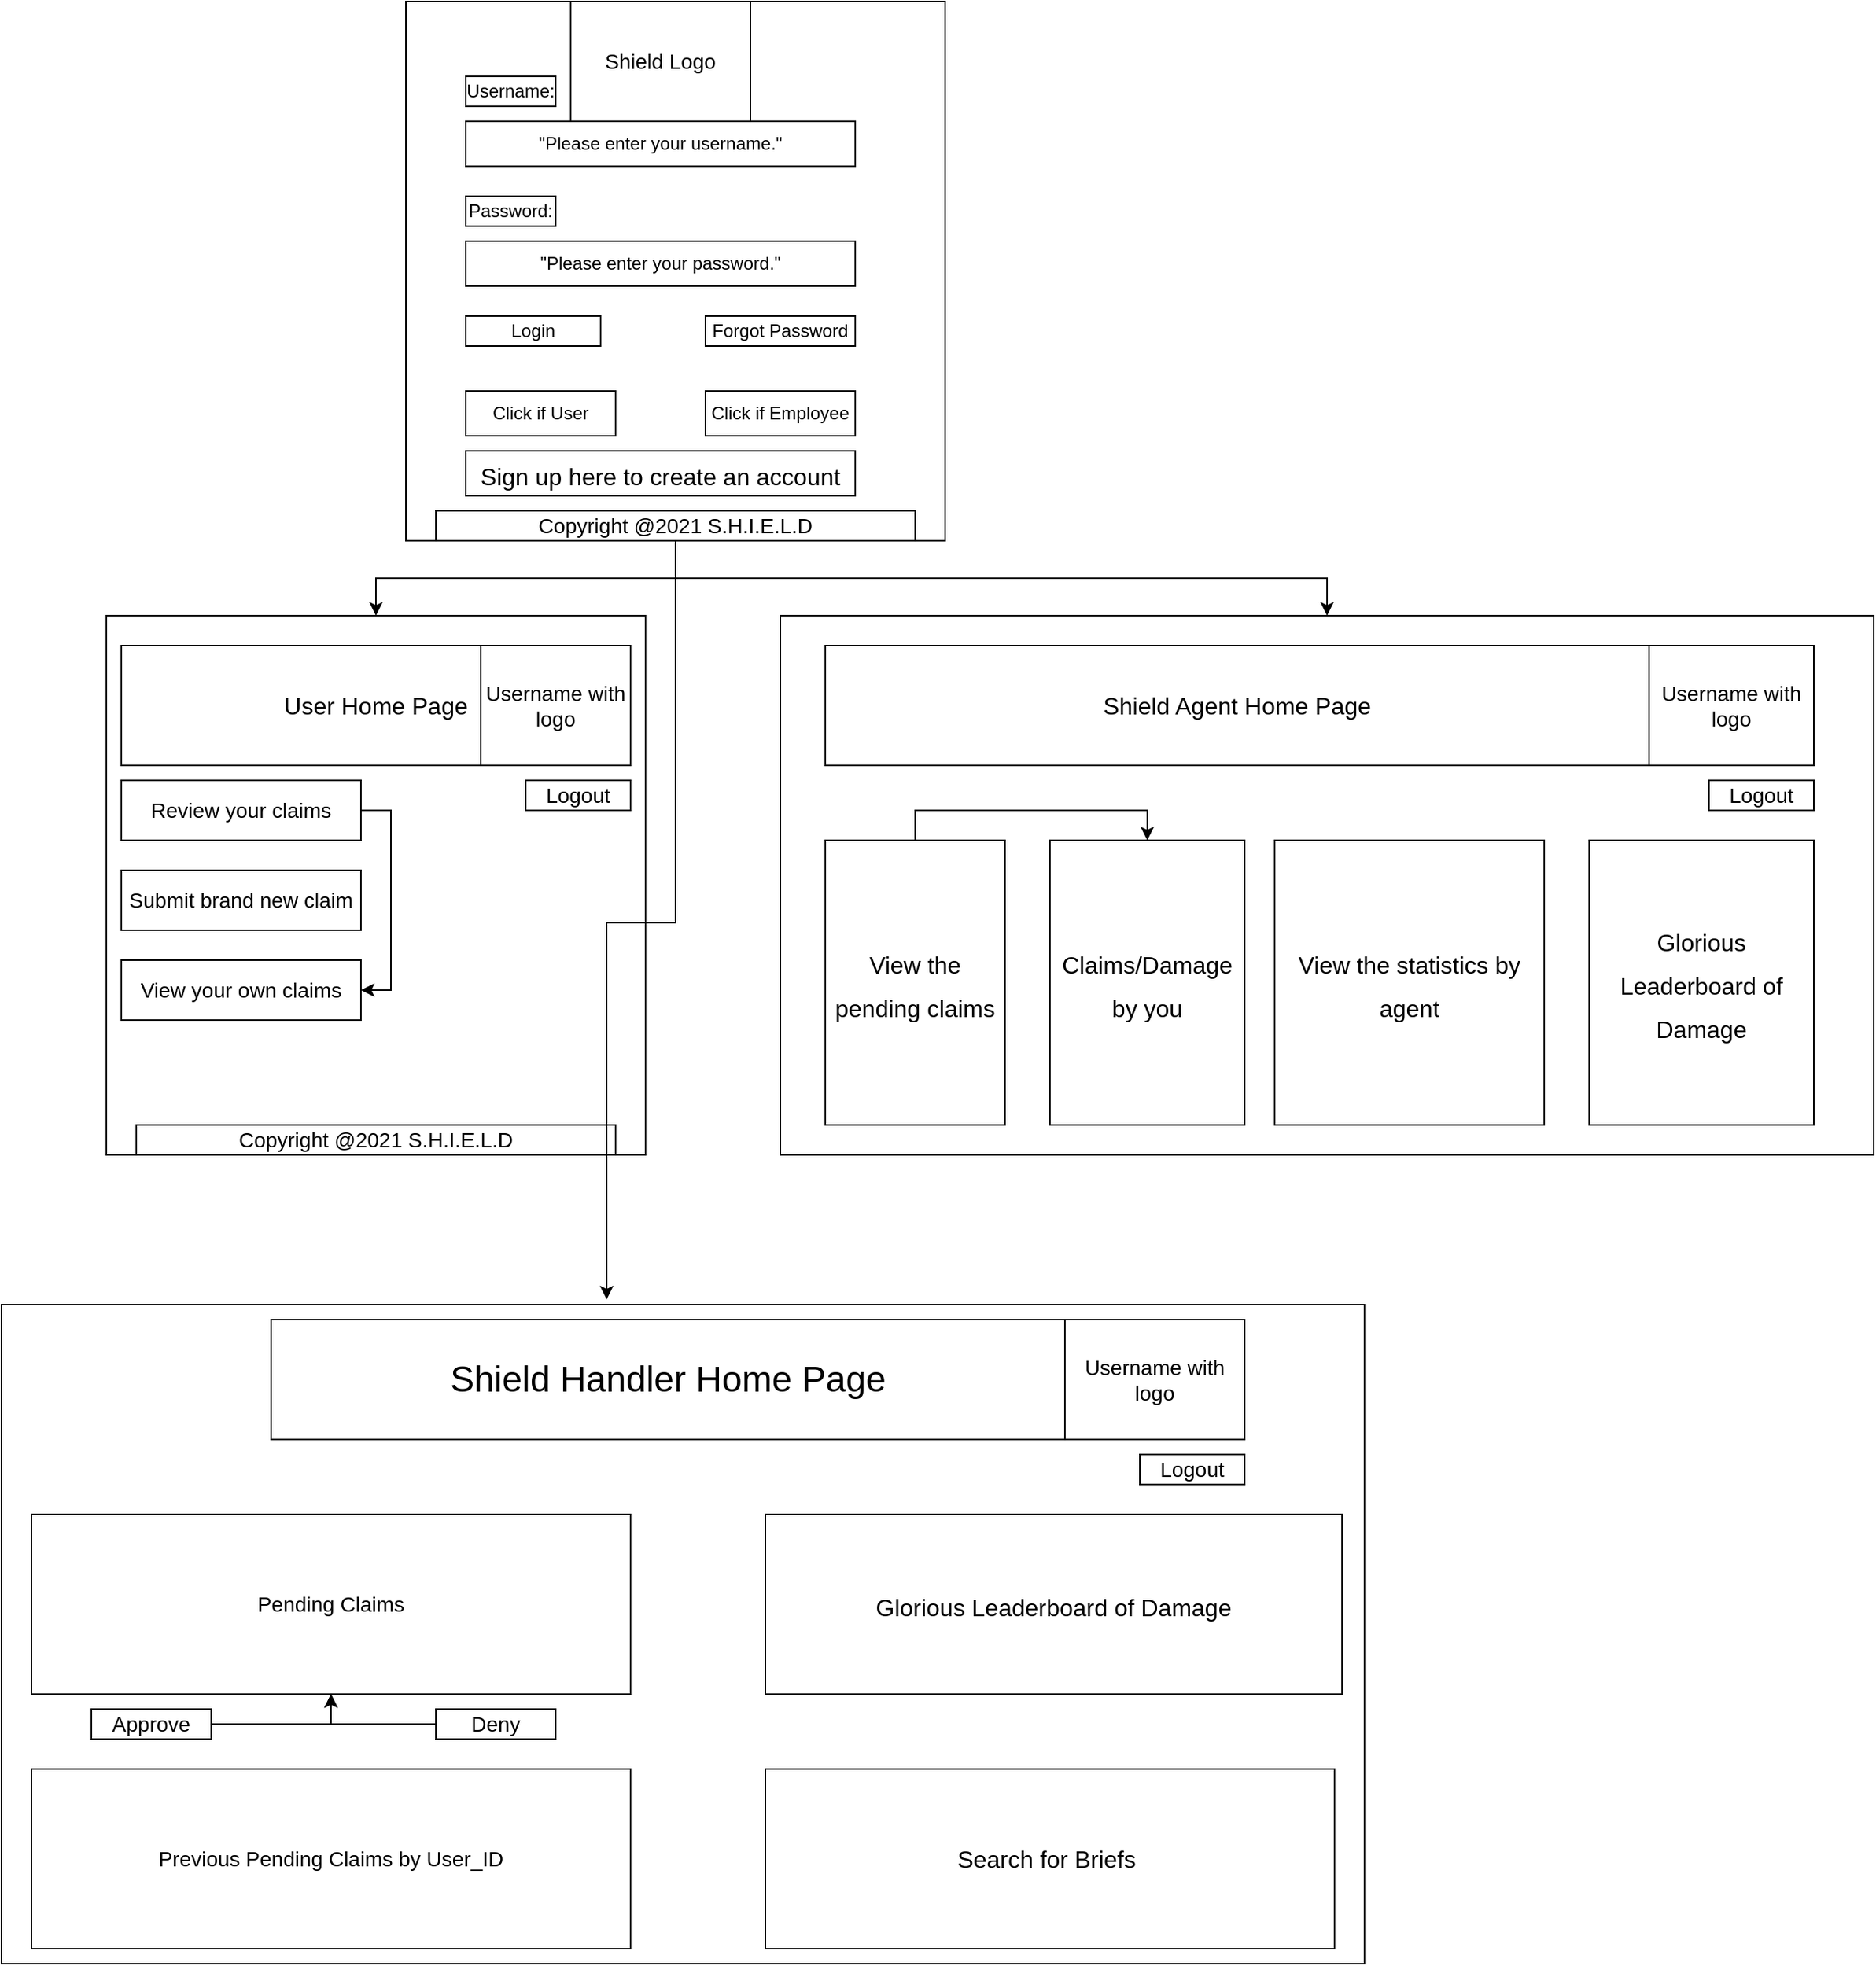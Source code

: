 <mxfile version="16.1.4" type="device"><diagram id="tl9kObZUDcoosKUbxvc_" name="Page-1"><mxGraphModel dx="2272" dy="762" grid="1" gridSize="10" guides="1" tooltips="1" connect="1" arrows="1" fold="1" page="1" pageScale="1" pageWidth="850" pageHeight="1100" math="0" shadow="0"><root><mxCell id="0"/><mxCell id="1" parent="0"/><mxCell id="szPZTDIBrH7VnwqhtIjg-228" style="edgeStyle=orthogonalEdgeStyle;rounded=0;orthogonalLoop=1;jettySize=auto;html=1;exitX=0.5;exitY=1;exitDx=0;exitDy=0;entryX=0.5;entryY=0;entryDx=0;entryDy=0;" parent="1" source="szPZTDIBrH7VnwqhtIjg-2" target="szPZTDIBrH7VnwqhtIjg-225" edge="1"><mxGeometry relative="1" as="geometry"/></mxCell><mxCell id="szPZTDIBrH7VnwqhtIjg-2" value="" style="whiteSpace=wrap;html=1;aspect=fixed;" parent="1" vertex="1"><mxGeometry x="210" y="30" width="360" height="360" as="geometry"/></mxCell><mxCell id="szPZTDIBrH7VnwqhtIjg-3" value="Click if User" style="rounded=0;whiteSpace=wrap;html=1;" parent="1" vertex="1"><mxGeometry x="250" y="290" width="100" height="30" as="geometry"/></mxCell><mxCell id="szPZTDIBrH7VnwqhtIjg-4" value="Click if Employee" style="rounded=0;whiteSpace=wrap;html=1;" parent="1" vertex="1"><mxGeometry x="410" y="290" width="100" height="30" as="geometry"/></mxCell><mxCell id="szPZTDIBrH7VnwqhtIjg-5" value="&quot;Please enter your password.&quot;" style="rounded=0;whiteSpace=wrap;html=1;" parent="1" vertex="1"><mxGeometry x="250" y="190" width="260" height="30" as="geometry"/></mxCell><mxCell id="szPZTDIBrH7VnwqhtIjg-7" value="&quot;Please enter your username.&quot;" style="rounded=0;whiteSpace=wrap;html=1;" parent="1" vertex="1"><mxGeometry x="250" y="110" width="260" height="30" as="geometry"/></mxCell><mxCell id="szPZTDIBrH7VnwqhtIjg-8" value="Username:" style="rounded=0;whiteSpace=wrap;html=1;" parent="1" vertex="1"><mxGeometry x="250" y="80" width="60" height="20" as="geometry"/></mxCell><mxCell id="szPZTDIBrH7VnwqhtIjg-9" value="Password:" style="rounded=0;whiteSpace=wrap;html=1;" parent="1" vertex="1"><mxGeometry x="250" y="160" width="60" height="20" as="geometry"/></mxCell><mxCell id="szPZTDIBrH7VnwqhtIjg-10" value="Login" style="rounded=0;whiteSpace=wrap;html=1;" parent="1" vertex="1"><mxGeometry x="250" y="240" width="90" height="20" as="geometry"/></mxCell><mxCell id="szPZTDIBrH7VnwqhtIjg-11" value="Forgot Password" style="rounded=0;whiteSpace=wrap;html=1;" parent="1" vertex="1"><mxGeometry x="410" y="240" width="100" height="20" as="geometry"/></mxCell><mxCell id="szPZTDIBrH7VnwqhtIjg-225" value="" style="whiteSpace=wrap;html=1;aspect=fixed;" parent="1" vertex="1"><mxGeometry x="10" y="440" width="360" height="360" as="geometry"/></mxCell><mxCell id="szPZTDIBrH7VnwqhtIjg-226" value="&lt;font size=&quot;3&quot;&gt;User Home Page&lt;/font&gt;" style="rounded=0;whiteSpace=wrap;html=1;" parent="1" vertex="1"><mxGeometry x="20" y="460" width="340" height="80" as="geometry"/></mxCell><mxCell id="szPZTDIBrH7VnwqhtIjg-233" value="&lt;font size=&quot;3&quot;&gt;Sign up here to create an account&lt;/font&gt;" style="rounded=0;whiteSpace=wrap;html=1;fontSize=24;" parent="1" vertex="1"><mxGeometry x="250" y="330" width="260" height="30" as="geometry"/></mxCell><mxCell id="szPZTDIBrH7VnwqhtIjg-264" style="edgeStyle=orthogonalEdgeStyle;rounded=0;orthogonalLoop=1;jettySize=auto;html=1;exitX=1;exitY=0.5;exitDx=0;exitDy=0;entryX=1;entryY=0.5;entryDx=0;entryDy=0;fontSize=14;" parent="1" source="szPZTDIBrH7VnwqhtIjg-234" target="szPZTDIBrH7VnwqhtIjg-242" edge="1"><mxGeometry relative="1" as="geometry"/></mxCell><mxCell id="szPZTDIBrH7VnwqhtIjg-234" value="Review your claims" style="rounded=0;whiteSpace=wrap;html=1;fontSize=14;" parent="1" vertex="1"><mxGeometry x="20" y="550" width="160" height="40" as="geometry"/></mxCell><mxCell id="szPZTDIBrH7VnwqhtIjg-235" value="Submit brand new claim" style="rounded=0;whiteSpace=wrap;html=1;fontSize=14;" parent="1" vertex="1"><mxGeometry x="20" y="610" width="160" height="40" as="geometry"/></mxCell><mxCell id="szPZTDIBrH7VnwqhtIjg-239" value="Username with logo" style="rounded=0;whiteSpace=wrap;html=1;fontSize=14;" parent="1" vertex="1"><mxGeometry x="260" y="460" width="100" height="80" as="geometry"/></mxCell><mxCell id="szPZTDIBrH7VnwqhtIjg-240" value="Shield Logo" style="rounded=0;whiteSpace=wrap;html=1;fontSize=14;" parent="1" vertex="1"><mxGeometry x="320" y="30" width="120" height="80" as="geometry"/></mxCell><mxCell id="szPZTDIBrH7VnwqhtIjg-241" value="Logout" style="rounded=0;whiteSpace=wrap;html=1;fontSize=14;" parent="1" vertex="1"><mxGeometry x="290" y="550" width="70" height="20" as="geometry"/></mxCell><mxCell id="szPZTDIBrH7VnwqhtIjg-242" value="View your own claims" style="rounded=0;whiteSpace=wrap;html=1;fontSize=14;" parent="1" vertex="1"><mxGeometry x="20" y="670" width="160" height="40" as="geometry"/></mxCell><mxCell id="szPZTDIBrH7VnwqhtIjg-243" value="Copyright @2021 S.H.I.E.L.D" style="rounded=0;whiteSpace=wrap;html=1;fontSize=14;" parent="1" vertex="1"><mxGeometry x="30" y="780" width="320" height="20" as="geometry"/></mxCell><mxCell id="szPZTDIBrH7VnwqhtIjg-249" style="edgeStyle=orthogonalEdgeStyle;rounded=0;orthogonalLoop=1;jettySize=auto;html=1;exitX=0.5;exitY=1;exitDx=0;exitDy=0;fontSize=14;" parent="1" source="szPZTDIBrH7VnwqhtIjg-245" target="szPZTDIBrH7VnwqhtIjg-246" edge="1"><mxGeometry relative="1" as="geometry"/></mxCell><mxCell id="szPZTDIBrH7VnwqhtIjg-255" style="edgeStyle=orthogonalEdgeStyle;rounded=0;orthogonalLoop=1;jettySize=auto;html=1;exitX=0.5;exitY=1;exitDx=0;exitDy=0;entryX=0.444;entryY=-0.008;entryDx=0;entryDy=0;entryPerimeter=0;fontSize=24;" parent="1" source="szPZTDIBrH7VnwqhtIjg-245" target="szPZTDIBrH7VnwqhtIjg-253" edge="1"><mxGeometry relative="1" as="geometry"/></mxCell><mxCell id="szPZTDIBrH7VnwqhtIjg-245" value="Copyright @2021 S.H.I.E.L.D" style="rounded=0;whiteSpace=wrap;html=1;fontSize=14;" parent="1" vertex="1"><mxGeometry x="230" y="370" width="320" height="20" as="geometry"/></mxCell><mxCell id="szPZTDIBrH7VnwqhtIjg-246" value="" style="rounded=0;whiteSpace=wrap;html=1;fontSize=14;" parent="1" vertex="1"><mxGeometry x="460" y="440" width="730" height="360" as="geometry"/></mxCell><mxCell id="szPZTDIBrH7VnwqhtIjg-250" value="&lt;font size=&quot;3&quot;&gt;Shield Agent Home Page&lt;/font&gt;" style="rounded=0;whiteSpace=wrap;html=1;fontSize=14;" parent="1" vertex="1"><mxGeometry x="490" y="460" width="550" height="80" as="geometry"/></mxCell><mxCell id="szPZTDIBrH7VnwqhtIjg-252" value="Username with logo" style="rounded=0;whiteSpace=wrap;html=1;fontSize=14;" parent="1" vertex="1"><mxGeometry x="1040" y="460" width="110" height="80" as="geometry"/></mxCell><mxCell id="szPZTDIBrH7VnwqhtIjg-253" value="" style="rounded=0;whiteSpace=wrap;html=1;fontSize=24;" parent="1" vertex="1"><mxGeometry x="-60" y="900" width="910" height="440" as="geometry"/></mxCell><mxCell id="szPZTDIBrH7VnwqhtIjg-256" value="Shield Handler Home Page" style="rounded=0;whiteSpace=wrap;html=1;fontSize=24;" parent="1" vertex="1"><mxGeometry x="120" y="910" width="530" height="80" as="geometry"/></mxCell><mxCell id="szPZTDIBrH7VnwqhtIjg-257" value="&lt;font size=&quot;3&quot;&gt;Claims/Damage by you&lt;/font&gt;" style="rounded=0;whiteSpace=wrap;html=1;fontSize=24;" parent="1" vertex="1"><mxGeometry x="640" y="590" width="130" height="190" as="geometry"/></mxCell><mxCell id="szPZTDIBrH7VnwqhtIjg-258" value="Logout" style="rounded=0;whiteSpace=wrap;html=1;fontSize=14;" parent="1" vertex="1"><mxGeometry x="1080" y="550" width="70" height="20" as="geometry"/></mxCell><mxCell id="qruITXwrXcujF0n5xFzt-2" style="edgeStyle=orthogonalEdgeStyle;rounded=0;orthogonalLoop=1;jettySize=auto;html=1;exitX=0.5;exitY=0;exitDx=0;exitDy=0;entryX=0.5;entryY=0;entryDx=0;entryDy=0;" edge="1" parent="1" source="szPZTDIBrH7VnwqhtIjg-260" target="szPZTDIBrH7VnwqhtIjg-257"><mxGeometry relative="1" as="geometry"/></mxCell><mxCell id="szPZTDIBrH7VnwqhtIjg-260" value="&lt;font size=&quot;3&quot;&gt;View the pending claims&lt;/font&gt;" style="rounded=0;whiteSpace=wrap;html=1;fontSize=24;" parent="1" vertex="1"><mxGeometry x="490" y="590" width="120" height="190" as="geometry"/></mxCell><mxCell id="szPZTDIBrH7VnwqhtIjg-262" value="&lt;font size=&quot;3&quot;&gt;View the statistics by agent&lt;/font&gt;" style="rounded=0;whiteSpace=wrap;html=1;fontSize=24;" parent="1" vertex="1"><mxGeometry x="790" y="590" width="180" height="190" as="geometry"/></mxCell><mxCell id="szPZTDIBrH7VnwqhtIjg-263" value="&lt;font size=&quot;3&quot;&gt;Glorious Leaderboard of Damage&lt;/font&gt;" style="rounded=0;whiteSpace=wrap;html=1;fontSize=24;" parent="1" vertex="1"><mxGeometry x="1000" y="590" width="150" height="190" as="geometry"/></mxCell><mxCell id="szPZTDIBrH7VnwqhtIjg-266" value="Pending Claims" style="rounded=0;whiteSpace=wrap;html=1;fontSize=14;" parent="1" vertex="1"><mxGeometry x="-40" y="1040" width="400" height="120" as="geometry"/></mxCell><mxCell id="szPZTDIBrH7VnwqhtIjg-267" value="Username with logo" style="rounded=0;whiteSpace=wrap;html=1;fontSize=14;" parent="1" vertex="1"><mxGeometry x="650" y="910" width="120" height="80" as="geometry"/></mxCell><mxCell id="szPZTDIBrH7VnwqhtIjg-268" value="Logout" style="rounded=0;whiteSpace=wrap;html=1;fontSize=14;" parent="1" vertex="1"><mxGeometry x="700" y="1000" width="70" height="20" as="geometry"/></mxCell><mxCell id="O-Q_EQkWZwvm-6XnbBKQ-11" style="edgeStyle=orthogonalEdgeStyle;rounded=0;orthogonalLoop=1;jettySize=auto;html=1;exitX=1;exitY=0.5;exitDx=0;exitDy=0;entryX=0.5;entryY=1;entryDx=0;entryDy=0;fontSize=14;" parent="1" source="szPZTDIBrH7VnwqhtIjg-269" target="szPZTDIBrH7VnwqhtIjg-266" edge="1"><mxGeometry relative="1" as="geometry"/></mxCell><mxCell id="szPZTDIBrH7VnwqhtIjg-269" value="Approve" style="rounded=0;whiteSpace=wrap;html=1;fontSize=14;" parent="1" vertex="1"><mxGeometry y="1170" width="80" height="20" as="geometry"/></mxCell><mxCell id="O-Q_EQkWZwvm-6XnbBKQ-8" style="edgeStyle=orthogonalEdgeStyle;rounded=0;orthogonalLoop=1;jettySize=auto;html=1;exitX=0;exitY=0.5;exitDx=0;exitDy=0;entryX=0.5;entryY=1;entryDx=0;entryDy=0;fontSize=14;" parent="1" source="szPZTDIBrH7VnwqhtIjg-270" target="szPZTDIBrH7VnwqhtIjg-266" edge="1"><mxGeometry relative="1" as="geometry"/></mxCell><mxCell id="szPZTDIBrH7VnwqhtIjg-270" value="Deny" style="rounded=0;whiteSpace=wrap;html=1;fontSize=14;" parent="1" vertex="1"><mxGeometry x="230" y="1170" width="80" height="20" as="geometry"/></mxCell><mxCell id="szPZTDIBrH7VnwqhtIjg-274" value="Previous Pending Claims by User_ID" style="rounded=0;whiteSpace=wrap;html=1;fontSize=14;" parent="1" vertex="1"><mxGeometry x="-40" y="1210" width="400" height="120" as="geometry"/></mxCell><mxCell id="O-Q_EQkWZwvm-6XnbBKQ-1" value="&lt;font size=&quot;3&quot;&gt;Search for Briefs&amp;nbsp;&lt;/font&gt;" style="rounded=0;whiteSpace=wrap;html=1;" parent="1" vertex="1"><mxGeometry x="450" y="1210" width="380" height="120" as="geometry"/></mxCell><mxCell id="O-Q_EQkWZwvm-6XnbBKQ-2" value="&lt;font size=&quot;3&quot;&gt;Glorious Leaderboard of Damage&lt;/font&gt;" style="rounded=0;whiteSpace=wrap;html=1;fontSize=24;" parent="1" vertex="1"><mxGeometry x="450" y="1040" width="385" height="120" as="geometry"/></mxCell></root></mxGraphModel></diagram></mxfile>